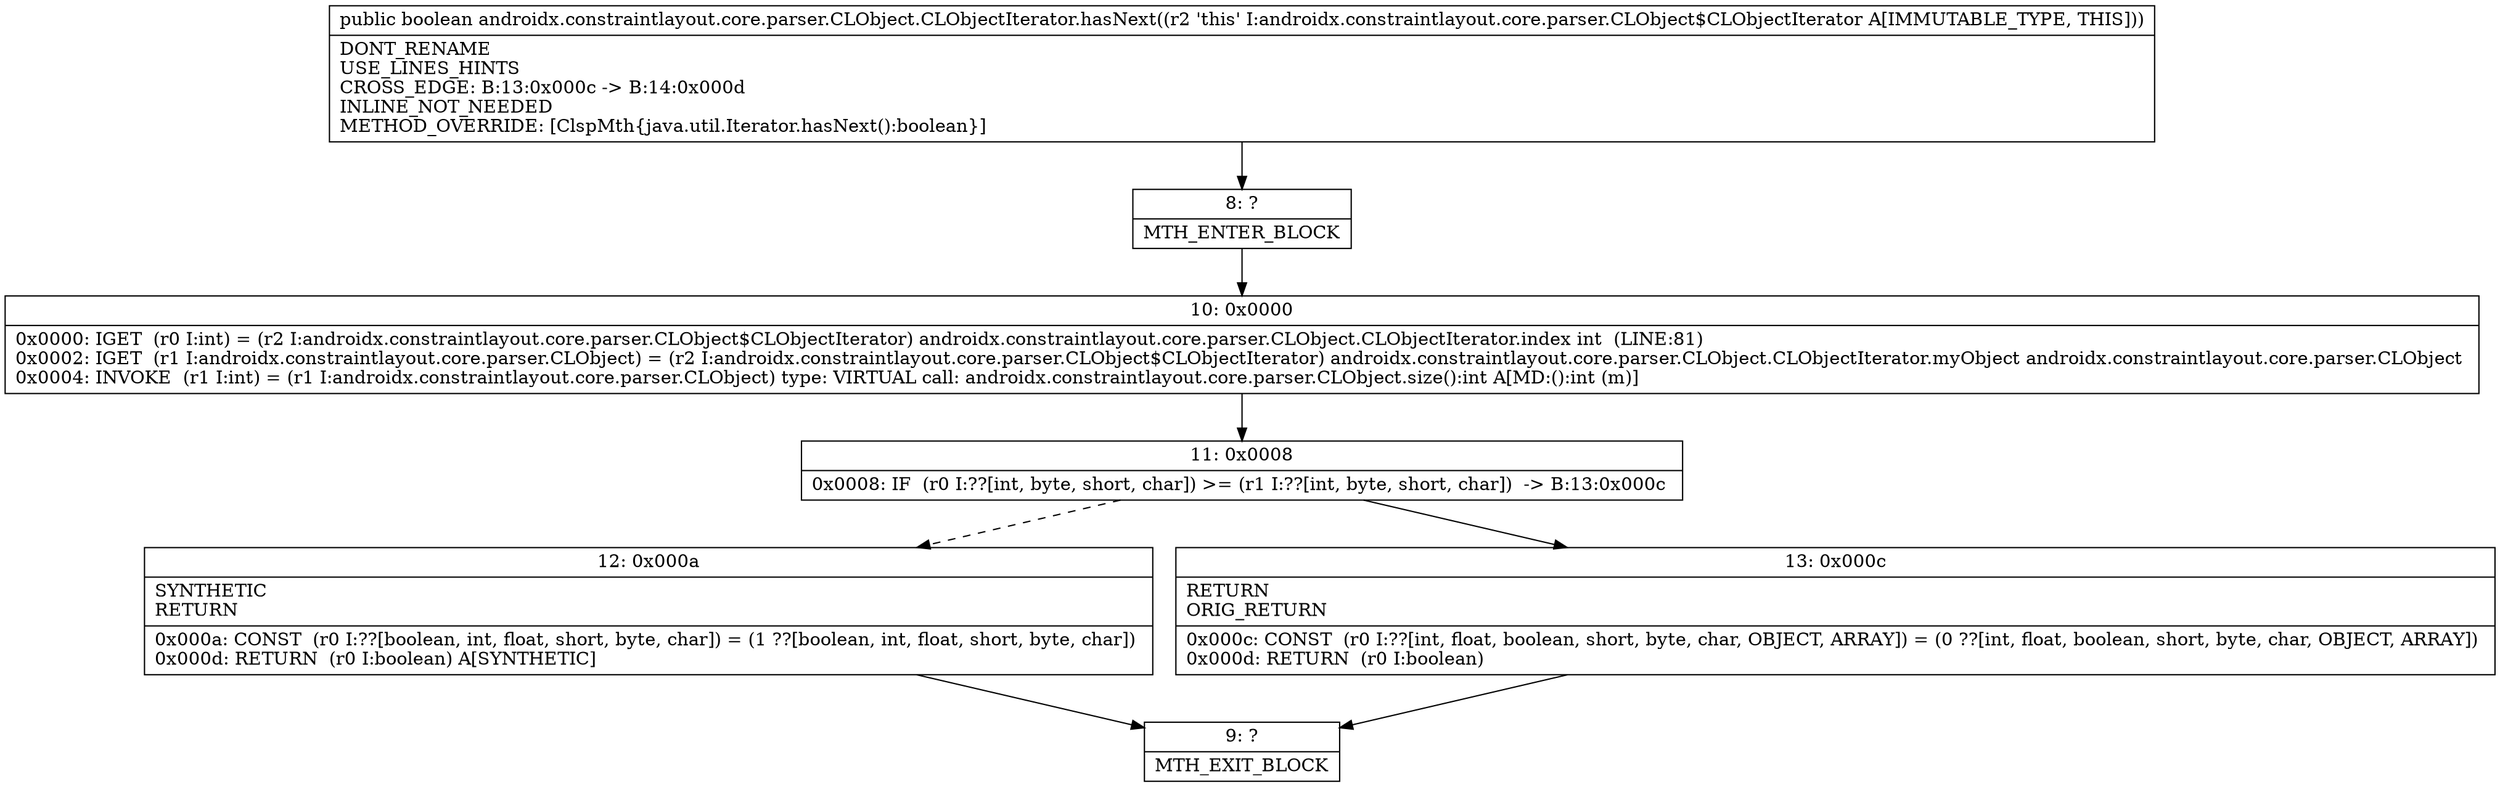 digraph "CFG forandroidx.constraintlayout.core.parser.CLObject.CLObjectIterator.hasNext()Z" {
Node_8 [shape=record,label="{8\:\ ?|MTH_ENTER_BLOCK\l}"];
Node_10 [shape=record,label="{10\:\ 0x0000|0x0000: IGET  (r0 I:int) = (r2 I:androidx.constraintlayout.core.parser.CLObject$CLObjectIterator) androidx.constraintlayout.core.parser.CLObject.CLObjectIterator.index int  (LINE:81)\l0x0002: IGET  (r1 I:androidx.constraintlayout.core.parser.CLObject) = (r2 I:androidx.constraintlayout.core.parser.CLObject$CLObjectIterator) androidx.constraintlayout.core.parser.CLObject.CLObjectIterator.myObject androidx.constraintlayout.core.parser.CLObject \l0x0004: INVOKE  (r1 I:int) = (r1 I:androidx.constraintlayout.core.parser.CLObject) type: VIRTUAL call: androidx.constraintlayout.core.parser.CLObject.size():int A[MD:():int (m)]\l}"];
Node_11 [shape=record,label="{11\:\ 0x0008|0x0008: IF  (r0 I:??[int, byte, short, char]) \>= (r1 I:??[int, byte, short, char])  \-\> B:13:0x000c \l}"];
Node_12 [shape=record,label="{12\:\ 0x000a|SYNTHETIC\lRETURN\l|0x000a: CONST  (r0 I:??[boolean, int, float, short, byte, char]) = (1 ??[boolean, int, float, short, byte, char]) \l0x000d: RETURN  (r0 I:boolean) A[SYNTHETIC]\l}"];
Node_9 [shape=record,label="{9\:\ ?|MTH_EXIT_BLOCK\l}"];
Node_13 [shape=record,label="{13\:\ 0x000c|RETURN\lORIG_RETURN\l|0x000c: CONST  (r0 I:??[int, float, boolean, short, byte, char, OBJECT, ARRAY]) = (0 ??[int, float, boolean, short, byte, char, OBJECT, ARRAY]) \l0x000d: RETURN  (r0 I:boolean) \l}"];
MethodNode[shape=record,label="{public boolean androidx.constraintlayout.core.parser.CLObject.CLObjectIterator.hasNext((r2 'this' I:androidx.constraintlayout.core.parser.CLObject$CLObjectIterator A[IMMUTABLE_TYPE, THIS]))  | DONT_RENAME\lUSE_LINES_HINTS\lCROSS_EDGE: B:13:0x000c \-\> B:14:0x000d\lINLINE_NOT_NEEDED\lMETHOD_OVERRIDE: [ClspMth\{java.util.Iterator.hasNext():boolean\}]\l}"];
MethodNode -> Node_8;Node_8 -> Node_10;
Node_10 -> Node_11;
Node_11 -> Node_12[style=dashed];
Node_11 -> Node_13;
Node_12 -> Node_9;
Node_13 -> Node_9;
}

